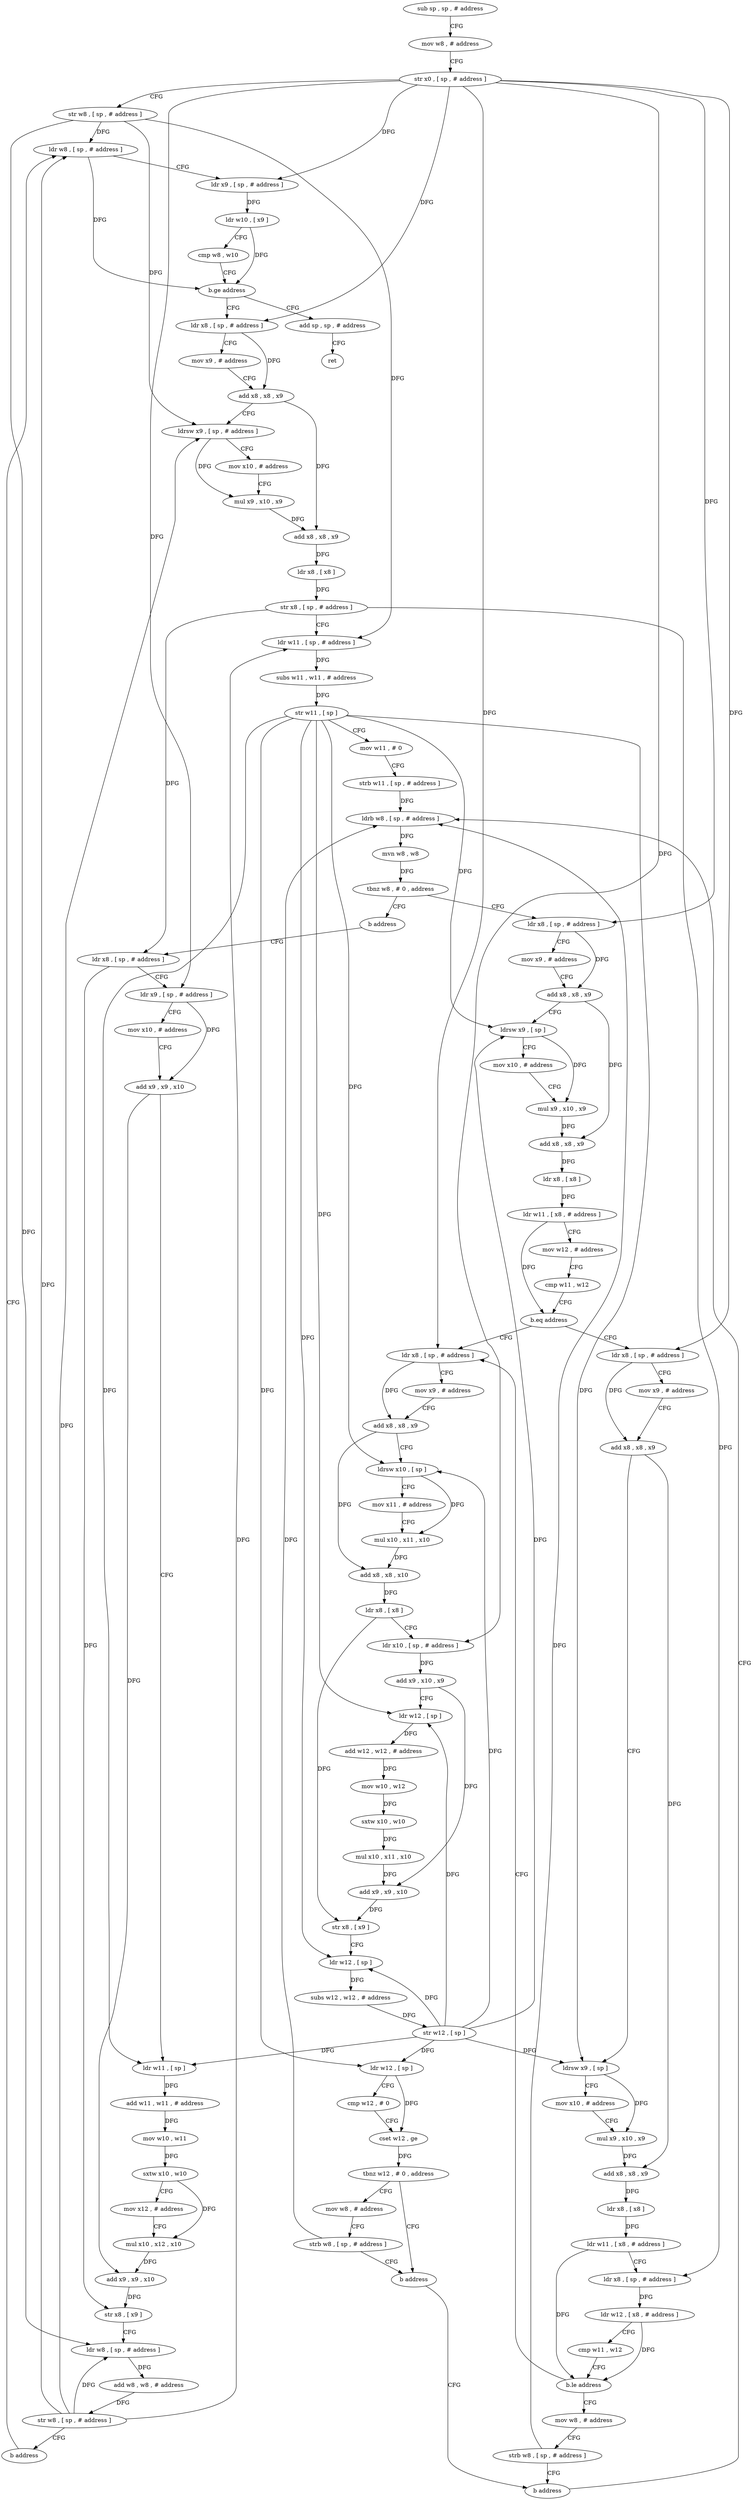 digraph "func" {
"168368" [label = "sub sp , sp , # address" ]
"168372" [label = "mov w8 , # address" ]
"168376" [label = "str x0 , [ sp , # address ]" ]
"168380" [label = "str w8 , [ sp , # address ]" ]
"168384" [label = "ldr w8 , [ sp , # address ]" ]
"168760" [label = "add sp , sp , # address" ]
"168764" [label = "ret" ]
"168404" [label = "ldr x8 , [ sp , # address ]" ]
"168408" [label = "mov x9 , # address" ]
"168412" [label = "add x8 , x8 , x9" ]
"168416" [label = "ldrsw x9 , [ sp , # address ]" ]
"168420" [label = "mov x10 , # address" ]
"168424" [label = "mul x9 , x10 , x9" ]
"168428" [label = "add x8 , x8 , x9" ]
"168432" [label = "ldr x8 , [ x8 ]" ]
"168436" [label = "str x8 , [ sp , # address ]" ]
"168440" [label = "ldr w11 , [ sp , # address ]" ]
"168444" [label = "subs w11 , w11 , # address" ]
"168448" [label = "str w11 , [ sp ]" ]
"168452" [label = "mov w11 , # 0" ]
"168456" [label = "strb w11 , [ sp , # address ]" ]
"168460" [label = "ldrb w8 , [ sp , # address ]" ]
"168476" [label = "ldr x8 , [ sp , # address ]" ]
"168480" [label = "mov x9 , # address" ]
"168484" [label = "add x8 , x8 , x9" ]
"168488" [label = "ldrsw x9 , [ sp ]" ]
"168492" [label = "mov x10 , # address" ]
"168496" [label = "mul x9 , x10 , x9" ]
"168500" [label = "add x8 , x8 , x9" ]
"168504" [label = "ldr x8 , [ x8 ]" ]
"168508" [label = "ldr w11 , [ x8 , # address ]" ]
"168512" [label = "mov w12 , # address" ]
"168516" [label = "cmp w11 , w12" ]
"168520" [label = "b.eq address" ]
"168576" [label = "ldr x8 , [ sp , # address ]" ]
"168524" [label = "ldr x8 , [ sp , # address ]" ]
"168472" [label = "b address" ]
"168696" [label = "ldr x8 , [ sp , # address ]" ]
"168580" [label = "mov x9 , # address" ]
"168584" [label = "add x8 , x8 , x9" ]
"168588" [label = "ldrsw x10 , [ sp ]" ]
"168592" [label = "mov x11 , # address" ]
"168596" [label = "mul x10 , x11 , x10" ]
"168600" [label = "add x8 , x8 , x10" ]
"168604" [label = "ldr x8 , [ x8 ]" ]
"168608" [label = "ldr x10 , [ sp , # address ]" ]
"168612" [label = "add x9 , x10 , x9" ]
"168616" [label = "ldr w12 , [ sp ]" ]
"168620" [label = "add w12 , w12 , # address" ]
"168624" [label = "mov w10 , w12" ]
"168628" [label = "sxtw x10 , w10" ]
"168632" [label = "mul x10 , x11 , x10" ]
"168636" [label = "add x9 , x9 , x10" ]
"168640" [label = "str x8 , [ x9 ]" ]
"168644" [label = "ldr w12 , [ sp ]" ]
"168648" [label = "subs w12 , w12 , # address" ]
"168652" [label = "str w12 , [ sp ]" ]
"168656" [label = "ldr w12 , [ sp ]" ]
"168660" [label = "cmp w12 , # 0" ]
"168664" [label = "cset w12 , ge" ]
"168668" [label = "tbnz w12 , # 0 , address" ]
"168680" [label = "b address" ]
"168672" [label = "mov w8 , # address" ]
"168528" [label = "mov x9 , # address" ]
"168532" [label = "add x8 , x8 , x9" ]
"168536" [label = "ldrsw x9 , [ sp ]" ]
"168540" [label = "mov x10 , # address" ]
"168544" [label = "mul x9 , x10 , x9" ]
"168548" [label = "add x8 , x8 , x9" ]
"168552" [label = "ldr x8 , [ x8 ]" ]
"168556" [label = "ldr w11 , [ x8 , # address ]" ]
"168560" [label = "ldr x8 , [ sp , # address ]" ]
"168564" [label = "ldr w12 , [ x8 , # address ]" ]
"168568" [label = "cmp w11 , w12" ]
"168572" [label = "b.le address" ]
"168684" [label = "mov w8 , # address" ]
"168700" [label = "ldr x9 , [ sp , # address ]" ]
"168704" [label = "mov x10 , # address" ]
"168708" [label = "add x9 , x9 , x10" ]
"168712" [label = "ldr w11 , [ sp ]" ]
"168716" [label = "add w11 , w11 , # address" ]
"168720" [label = "mov w10 , w11" ]
"168724" [label = "sxtw x10 , w10" ]
"168728" [label = "mov x12 , # address" ]
"168732" [label = "mul x10 , x12 , x10" ]
"168736" [label = "add x9 , x9 , x10" ]
"168740" [label = "str x8 , [ x9 ]" ]
"168744" [label = "ldr w8 , [ sp , # address ]" ]
"168748" [label = "add w8 , w8 , # address" ]
"168752" [label = "str w8 , [ sp , # address ]" ]
"168756" [label = "b address" ]
"168692" [label = "b address" ]
"168676" [label = "strb w8 , [ sp , # address ]" ]
"168688" [label = "strb w8 , [ sp , # address ]" ]
"168388" [label = "ldr x9 , [ sp , # address ]" ]
"168392" [label = "ldr w10 , [ x9 ]" ]
"168396" [label = "cmp w8 , w10" ]
"168400" [label = "b.ge address" ]
"168464" [label = "mvn w8 , w8" ]
"168468" [label = "tbnz w8 , # 0 , address" ]
"168368" -> "168372" [ label = "CFG" ]
"168372" -> "168376" [ label = "CFG" ]
"168376" -> "168380" [ label = "CFG" ]
"168376" -> "168388" [ label = "DFG" ]
"168376" -> "168404" [ label = "DFG" ]
"168376" -> "168476" [ label = "DFG" ]
"168376" -> "168576" [ label = "DFG" ]
"168376" -> "168608" [ label = "DFG" ]
"168376" -> "168524" [ label = "DFG" ]
"168376" -> "168700" [ label = "DFG" ]
"168380" -> "168384" [ label = "DFG" ]
"168380" -> "168416" [ label = "DFG" ]
"168380" -> "168440" [ label = "DFG" ]
"168380" -> "168744" [ label = "DFG" ]
"168384" -> "168388" [ label = "CFG" ]
"168384" -> "168400" [ label = "DFG" ]
"168760" -> "168764" [ label = "CFG" ]
"168404" -> "168408" [ label = "CFG" ]
"168404" -> "168412" [ label = "DFG" ]
"168408" -> "168412" [ label = "CFG" ]
"168412" -> "168416" [ label = "CFG" ]
"168412" -> "168428" [ label = "DFG" ]
"168416" -> "168420" [ label = "CFG" ]
"168416" -> "168424" [ label = "DFG" ]
"168420" -> "168424" [ label = "CFG" ]
"168424" -> "168428" [ label = "DFG" ]
"168428" -> "168432" [ label = "DFG" ]
"168432" -> "168436" [ label = "DFG" ]
"168436" -> "168440" [ label = "CFG" ]
"168436" -> "168560" [ label = "DFG" ]
"168436" -> "168696" [ label = "DFG" ]
"168440" -> "168444" [ label = "DFG" ]
"168444" -> "168448" [ label = "DFG" ]
"168448" -> "168452" [ label = "CFG" ]
"168448" -> "168488" [ label = "DFG" ]
"168448" -> "168588" [ label = "DFG" ]
"168448" -> "168616" [ label = "DFG" ]
"168448" -> "168644" [ label = "DFG" ]
"168448" -> "168656" [ label = "DFG" ]
"168448" -> "168536" [ label = "DFG" ]
"168448" -> "168712" [ label = "DFG" ]
"168452" -> "168456" [ label = "CFG" ]
"168456" -> "168460" [ label = "DFG" ]
"168460" -> "168464" [ label = "DFG" ]
"168476" -> "168480" [ label = "CFG" ]
"168476" -> "168484" [ label = "DFG" ]
"168480" -> "168484" [ label = "CFG" ]
"168484" -> "168488" [ label = "CFG" ]
"168484" -> "168500" [ label = "DFG" ]
"168488" -> "168492" [ label = "CFG" ]
"168488" -> "168496" [ label = "DFG" ]
"168492" -> "168496" [ label = "CFG" ]
"168496" -> "168500" [ label = "DFG" ]
"168500" -> "168504" [ label = "DFG" ]
"168504" -> "168508" [ label = "DFG" ]
"168508" -> "168512" [ label = "CFG" ]
"168508" -> "168520" [ label = "DFG" ]
"168512" -> "168516" [ label = "CFG" ]
"168516" -> "168520" [ label = "CFG" ]
"168520" -> "168576" [ label = "CFG" ]
"168520" -> "168524" [ label = "CFG" ]
"168576" -> "168580" [ label = "CFG" ]
"168576" -> "168584" [ label = "DFG" ]
"168524" -> "168528" [ label = "CFG" ]
"168524" -> "168532" [ label = "DFG" ]
"168472" -> "168696" [ label = "CFG" ]
"168696" -> "168700" [ label = "CFG" ]
"168696" -> "168740" [ label = "DFG" ]
"168580" -> "168584" [ label = "CFG" ]
"168584" -> "168588" [ label = "CFG" ]
"168584" -> "168600" [ label = "DFG" ]
"168588" -> "168592" [ label = "CFG" ]
"168588" -> "168596" [ label = "DFG" ]
"168592" -> "168596" [ label = "CFG" ]
"168596" -> "168600" [ label = "DFG" ]
"168600" -> "168604" [ label = "DFG" ]
"168604" -> "168608" [ label = "CFG" ]
"168604" -> "168640" [ label = "DFG" ]
"168608" -> "168612" [ label = "DFG" ]
"168612" -> "168616" [ label = "CFG" ]
"168612" -> "168636" [ label = "DFG" ]
"168616" -> "168620" [ label = "DFG" ]
"168620" -> "168624" [ label = "DFG" ]
"168624" -> "168628" [ label = "DFG" ]
"168628" -> "168632" [ label = "DFG" ]
"168632" -> "168636" [ label = "DFG" ]
"168636" -> "168640" [ label = "DFG" ]
"168640" -> "168644" [ label = "CFG" ]
"168644" -> "168648" [ label = "DFG" ]
"168648" -> "168652" [ label = "DFG" ]
"168652" -> "168656" [ label = "DFG" ]
"168652" -> "168488" [ label = "DFG" ]
"168652" -> "168588" [ label = "DFG" ]
"168652" -> "168616" [ label = "DFG" ]
"168652" -> "168644" [ label = "DFG" ]
"168652" -> "168536" [ label = "DFG" ]
"168652" -> "168712" [ label = "DFG" ]
"168656" -> "168660" [ label = "CFG" ]
"168656" -> "168664" [ label = "DFG" ]
"168660" -> "168664" [ label = "CFG" ]
"168664" -> "168668" [ label = "DFG" ]
"168668" -> "168680" [ label = "CFG" ]
"168668" -> "168672" [ label = "CFG" ]
"168680" -> "168692" [ label = "CFG" ]
"168672" -> "168676" [ label = "CFG" ]
"168528" -> "168532" [ label = "CFG" ]
"168532" -> "168536" [ label = "CFG" ]
"168532" -> "168548" [ label = "DFG" ]
"168536" -> "168540" [ label = "CFG" ]
"168536" -> "168544" [ label = "DFG" ]
"168540" -> "168544" [ label = "CFG" ]
"168544" -> "168548" [ label = "DFG" ]
"168548" -> "168552" [ label = "DFG" ]
"168552" -> "168556" [ label = "DFG" ]
"168556" -> "168560" [ label = "CFG" ]
"168556" -> "168572" [ label = "DFG" ]
"168560" -> "168564" [ label = "DFG" ]
"168564" -> "168568" [ label = "CFG" ]
"168564" -> "168572" [ label = "DFG" ]
"168568" -> "168572" [ label = "CFG" ]
"168572" -> "168684" [ label = "CFG" ]
"168572" -> "168576" [ label = "CFG" ]
"168684" -> "168688" [ label = "CFG" ]
"168700" -> "168704" [ label = "CFG" ]
"168700" -> "168708" [ label = "DFG" ]
"168704" -> "168708" [ label = "CFG" ]
"168708" -> "168712" [ label = "CFG" ]
"168708" -> "168736" [ label = "DFG" ]
"168712" -> "168716" [ label = "DFG" ]
"168716" -> "168720" [ label = "DFG" ]
"168720" -> "168724" [ label = "DFG" ]
"168724" -> "168728" [ label = "CFG" ]
"168724" -> "168732" [ label = "DFG" ]
"168728" -> "168732" [ label = "CFG" ]
"168732" -> "168736" [ label = "DFG" ]
"168736" -> "168740" [ label = "DFG" ]
"168740" -> "168744" [ label = "CFG" ]
"168744" -> "168748" [ label = "DFG" ]
"168748" -> "168752" [ label = "DFG" ]
"168752" -> "168756" [ label = "CFG" ]
"168752" -> "168384" [ label = "DFG" ]
"168752" -> "168416" [ label = "DFG" ]
"168752" -> "168440" [ label = "DFG" ]
"168752" -> "168744" [ label = "DFG" ]
"168756" -> "168384" [ label = "CFG" ]
"168692" -> "168460" [ label = "CFG" ]
"168676" -> "168680" [ label = "CFG" ]
"168676" -> "168460" [ label = "DFG" ]
"168688" -> "168692" [ label = "CFG" ]
"168688" -> "168460" [ label = "DFG" ]
"168388" -> "168392" [ label = "DFG" ]
"168392" -> "168396" [ label = "CFG" ]
"168392" -> "168400" [ label = "DFG" ]
"168396" -> "168400" [ label = "CFG" ]
"168400" -> "168760" [ label = "CFG" ]
"168400" -> "168404" [ label = "CFG" ]
"168464" -> "168468" [ label = "DFG" ]
"168468" -> "168476" [ label = "CFG" ]
"168468" -> "168472" [ label = "CFG" ]
}
